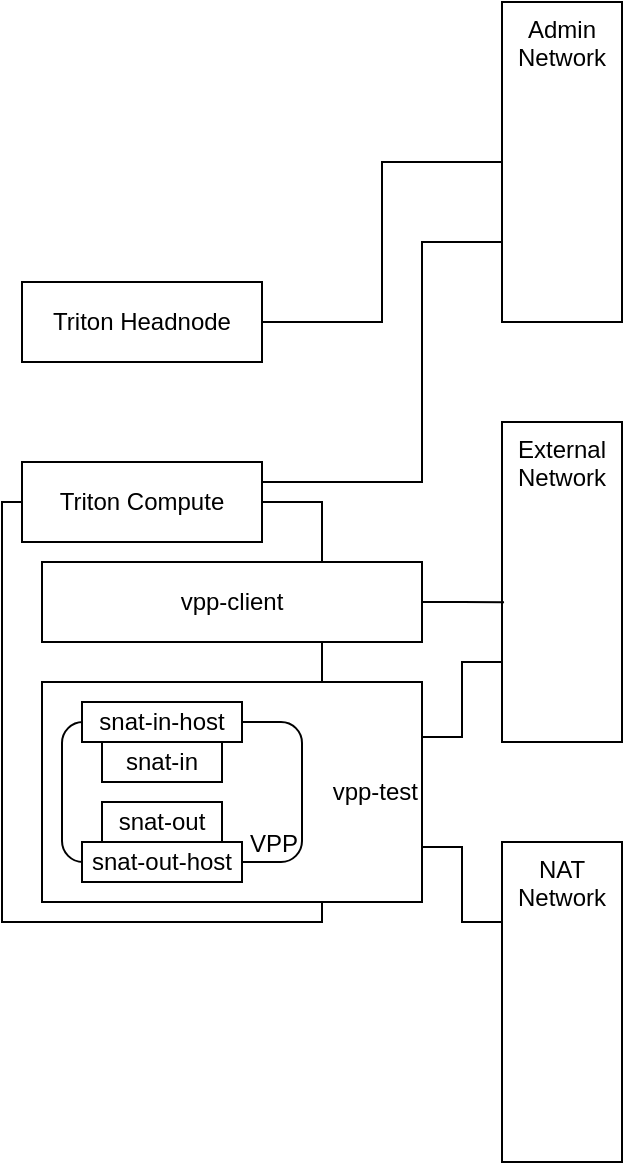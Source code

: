 <mxfile version="24.2.7" type="github">
  <diagram name="Page-1" id="f-ufohLoOfSdbITIlMm5">
    <mxGraphModel dx="1082" dy="694" grid="1" gridSize="10" guides="1" tooltips="1" connect="1" arrows="1" fold="1" page="1" pageScale="1" pageWidth="850" pageHeight="1100" math="0" shadow="0">
      <root>
        <mxCell id="0" />
        <mxCell id="1" parent="0" />
        <mxCell id="MFOkYEO7xA5EYMrg9p0M-8" value="" style="rounded=0;whiteSpace=wrap;html=1;" vertex="1" parent="1">
          <mxGeometry x="110" y="270" width="160" height="210" as="geometry" />
        </mxCell>
        <mxCell id="MFOkYEO7xA5EYMrg9p0M-24" style="edgeStyle=orthogonalEdgeStyle;rounded=0;orthogonalLoop=1;jettySize=auto;html=1;exitX=1;exitY=0.5;exitDx=0;exitDy=0;entryX=0;entryY=0.5;entryDx=0;entryDy=0;endArrow=none;endFill=0;" edge="1" parent="1" source="MFOkYEO7xA5EYMrg9p0M-2" target="MFOkYEO7xA5EYMrg9p0M-4">
          <mxGeometry relative="1" as="geometry" />
        </mxCell>
        <mxCell id="MFOkYEO7xA5EYMrg9p0M-2" value="Triton Headnode" style="rounded=0;whiteSpace=wrap;html=1;" vertex="1" parent="1">
          <mxGeometry x="120" y="160" width="120" height="40" as="geometry" />
        </mxCell>
        <mxCell id="MFOkYEO7xA5EYMrg9p0M-25" style="edgeStyle=orthogonalEdgeStyle;rounded=0;orthogonalLoop=1;jettySize=auto;html=1;exitX=1;exitY=0.25;exitDx=0;exitDy=0;entryX=0;entryY=0.75;entryDx=0;entryDy=0;endArrow=none;endFill=0;" edge="1" parent="1" source="MFOkYEO7xA5EYMrg9p0M-3" target="MFOkYEO7xA5EYMrg9p0M-4">
          <mxGeometry relative="1" as="geometry">
            <Array as="points">
              <mxPoint x="320" y="260" />
              <mxPoint x="320" y="140" />
            </Array>
          </mxGeometry>
        </mxCell>
        <mxCell id="MFOkYEO7xA5EYMrg9p0M-3" value="Triton Compute" style="rounded=0;whiteSpace=wrap;html=1;" vertex="1" parent="1">
          <mxGeometry x="120" y="250" width="120" height="40" as="geometry" />
        </mxCell>
        <mxCell id="MFOkYEO7xA5EYMrg9p0M-4" value="&lt;div&gt;Admin Network&lt;br&gt;&lt;/div&gt;" style="rounded=0;whiteSpace=wrap;html=1;align=center;verticalAlign=top;" vertex="1" parent="1">
          <mxGeometry x="360" y="20" width="60" height="160" as="geometry" />
        </mxCell>
        <mxCell id="MFOkYEO7xA5EYMrg9p0M-5" value="&lt;div&gt;External Network&lt;br&gt;&lt;/div&gt;" style="rounded=0;whiteSpace=wrap;html=1;align=center;verticalAlign=top;" vertex="1" parent="1">
          <mxGeometry x="360" y="230" width="60" height="160" as="geometry" />
        </mxCell>
        <mxCell id="MFOkYEO7xA5EYMrg9p0M-6" value="NAT Network" style="rounded=0;whiteSpace=wrap;html=1;align=center;verticalAlign=top;" vertex="1" parent="1">
          <mxGeometry x="360" y="440" width="60" height="160" as="geometry" />
        </mxCell>
        <mxCell id="MFOkYEO7xA5EYMrg9p0M-23" value="" style="edgeStyle=orthogonalEdgeStyle;rounded=0;orthogonalLoop=1;jettySize=auto;html=1;endArrow=none;endFill=0;entryX=0.017;entryY=0.563;entryDx=0;entryDy=0;entryPerimeter=0;" edge="1" parent="1" source="MFOkYEO7xA5EYMrg9p0M-9" target="MFOkYEO7xA5EYMrg9p0M-5">
          <mxGeometry relative="1" as="geometry" />
        </mxCell>
        <mxCell id="MFOkYEO7xA5EYMrg9p0M-9" value="vpp-client" style="rounded=0;whiteSpace=wrap;html=1;" vertex="1" parent="1">
          <mxGeometry x="130" y="300" width="190" height="40" as="geometry" />
        </mxCell>
        <mxCell id="MFOkYEO7xA5EYMrg9p0M-22" style="edgeStyle=orthogonalEdgeStyle;rounded=0;orthogonalLoop=1;jettySize=auto;html=1;exitX=1;exitY=0.75;exitDx=0;exitDy=0;entryX=0;entryY=0.25;entryDx=0;entryDy=0;endArrow=none;endFill=0;" edge="1" parent="1" source="MFOkYEO7xA5EYMrg9p0M-10" target="MFOkYEO7xA5EYMrg9p0M-6">
          <mxGeometry relative="1" as="geometry" />
        </mxCell>
        <mxCell id="MFOkYEO7xA5EYMrg9p0M-10" value="vpp-test" style="rounded=0;whiteSpace=wrap;html=1;align=right;" vertex="1" parent="1">
          <mxGeometry x="130" y="360" width="190" height="110" as="geometry" />
        </mxCell>
        <mxCell id="MFOkYEO7xA5EYMrg9p0M-20" value="VPP" style="rounded=1;whiteSpace=wrap;html=1;verticalAlign=bottom;align=right;" vertex="1" parent="1">
          <mxGeometry x="140" y="380" width="120" height="70" as="geometry" />
        </mxCell>
        <mxCell id="MFOkYEO7xA5EYMrg9p0M-11" value="snat-in" style="rounded=0;whiteSpace=wrap;html=1;" vertex="1" parent="1">
          <mxGeometry x="160" y="390" width="60" height="20" as="geometry" />
        </mxCell>
        <mxCell id="MFOkYEO7xA5EYMrg9p0M-14" value="snat-in-host" style="rounded=0;whiteSpace=wrap;html=1;" vertex="1" parent="1">
          <mxGeometry x="150" y="370" width="80" height="20" as="geometry" />
        </mxCell>
        <mxCell id="MFOkYEO7xA5EYMrg9p0M-16" value="snat-out-host" style="rounded=0;whiteSpace=wrap;html=1;" vertex="1" parent="1">
          <mxGeometry x="150" y="440" width="80" height="20" as="geometry" />
        </mxCell>
        <mxCell id="MFOkYEO7xA5EYMrg9p0M-17" value="snat-out" style="rounded=0;whiteSpace=wrap;html=1;" vertex="1" parent="1">
          <mxGeometry x="160" y="420" width="60" height="20" as="geometry" />
        </mxCell>
        <mxCell id="MFOkYEO7xA5EYMrg9p0M-21" style="edgeStyle=orthogonalEdgeStyle;rounded=0;orthogonalLoop=1;jettySize=auto;html=1;exitX=1;exitY=0.25;exitDx=0;exitDy=0;entryX=0;entryY=0.75;entryDx=0;entryDy=0;endArrow=none;endFill=0;" edge="1" parent="1" source="MFOkYEO7xA5EYMrg9p0M-10" target="MFOkYEO7xA5EYMrg9p0M-5">
          <mxGeometry relative="1" as="geometry" />
        </mxCell>
      </root>
    </mxGraphModel>
  </diagram>
</mxfile>
